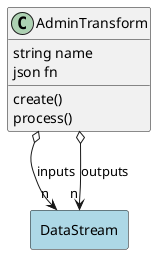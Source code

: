 @startuml

class "AdminTransform" as Model {
 string name
 json fn

 create()
 process()

}

rectangle "DataStream" as DataStream #lightblue {
}

Model o--> "n" DataStream : inputs


rectangle "DataStream" as DataStream #lightblue {
}

Model o--> "n" DataStream : outputs





@enduml
